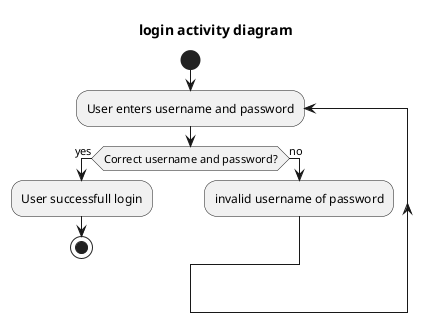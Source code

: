 @startuml
title login activity diagram 
start
repeat :User enters username and password;
if (Correct username and password?) then (yes)
:User successfull login; 
stop
else(no)
:invalid username of password;
@enduml